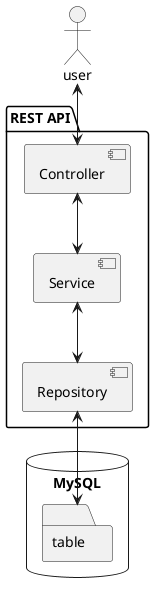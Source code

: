 @startuml
'https://plantuml.com/component-diagram

actor user
package "REST API" {
    component "Controller"
    component "Service"
    component "Repository"
}

database "MySQL" as db{
    folder "table"
}

user <--> "Controller"
"Controller" <--> "Service"
"Service" <--> "Repository"
"Repository" <--> "table"

@enduml